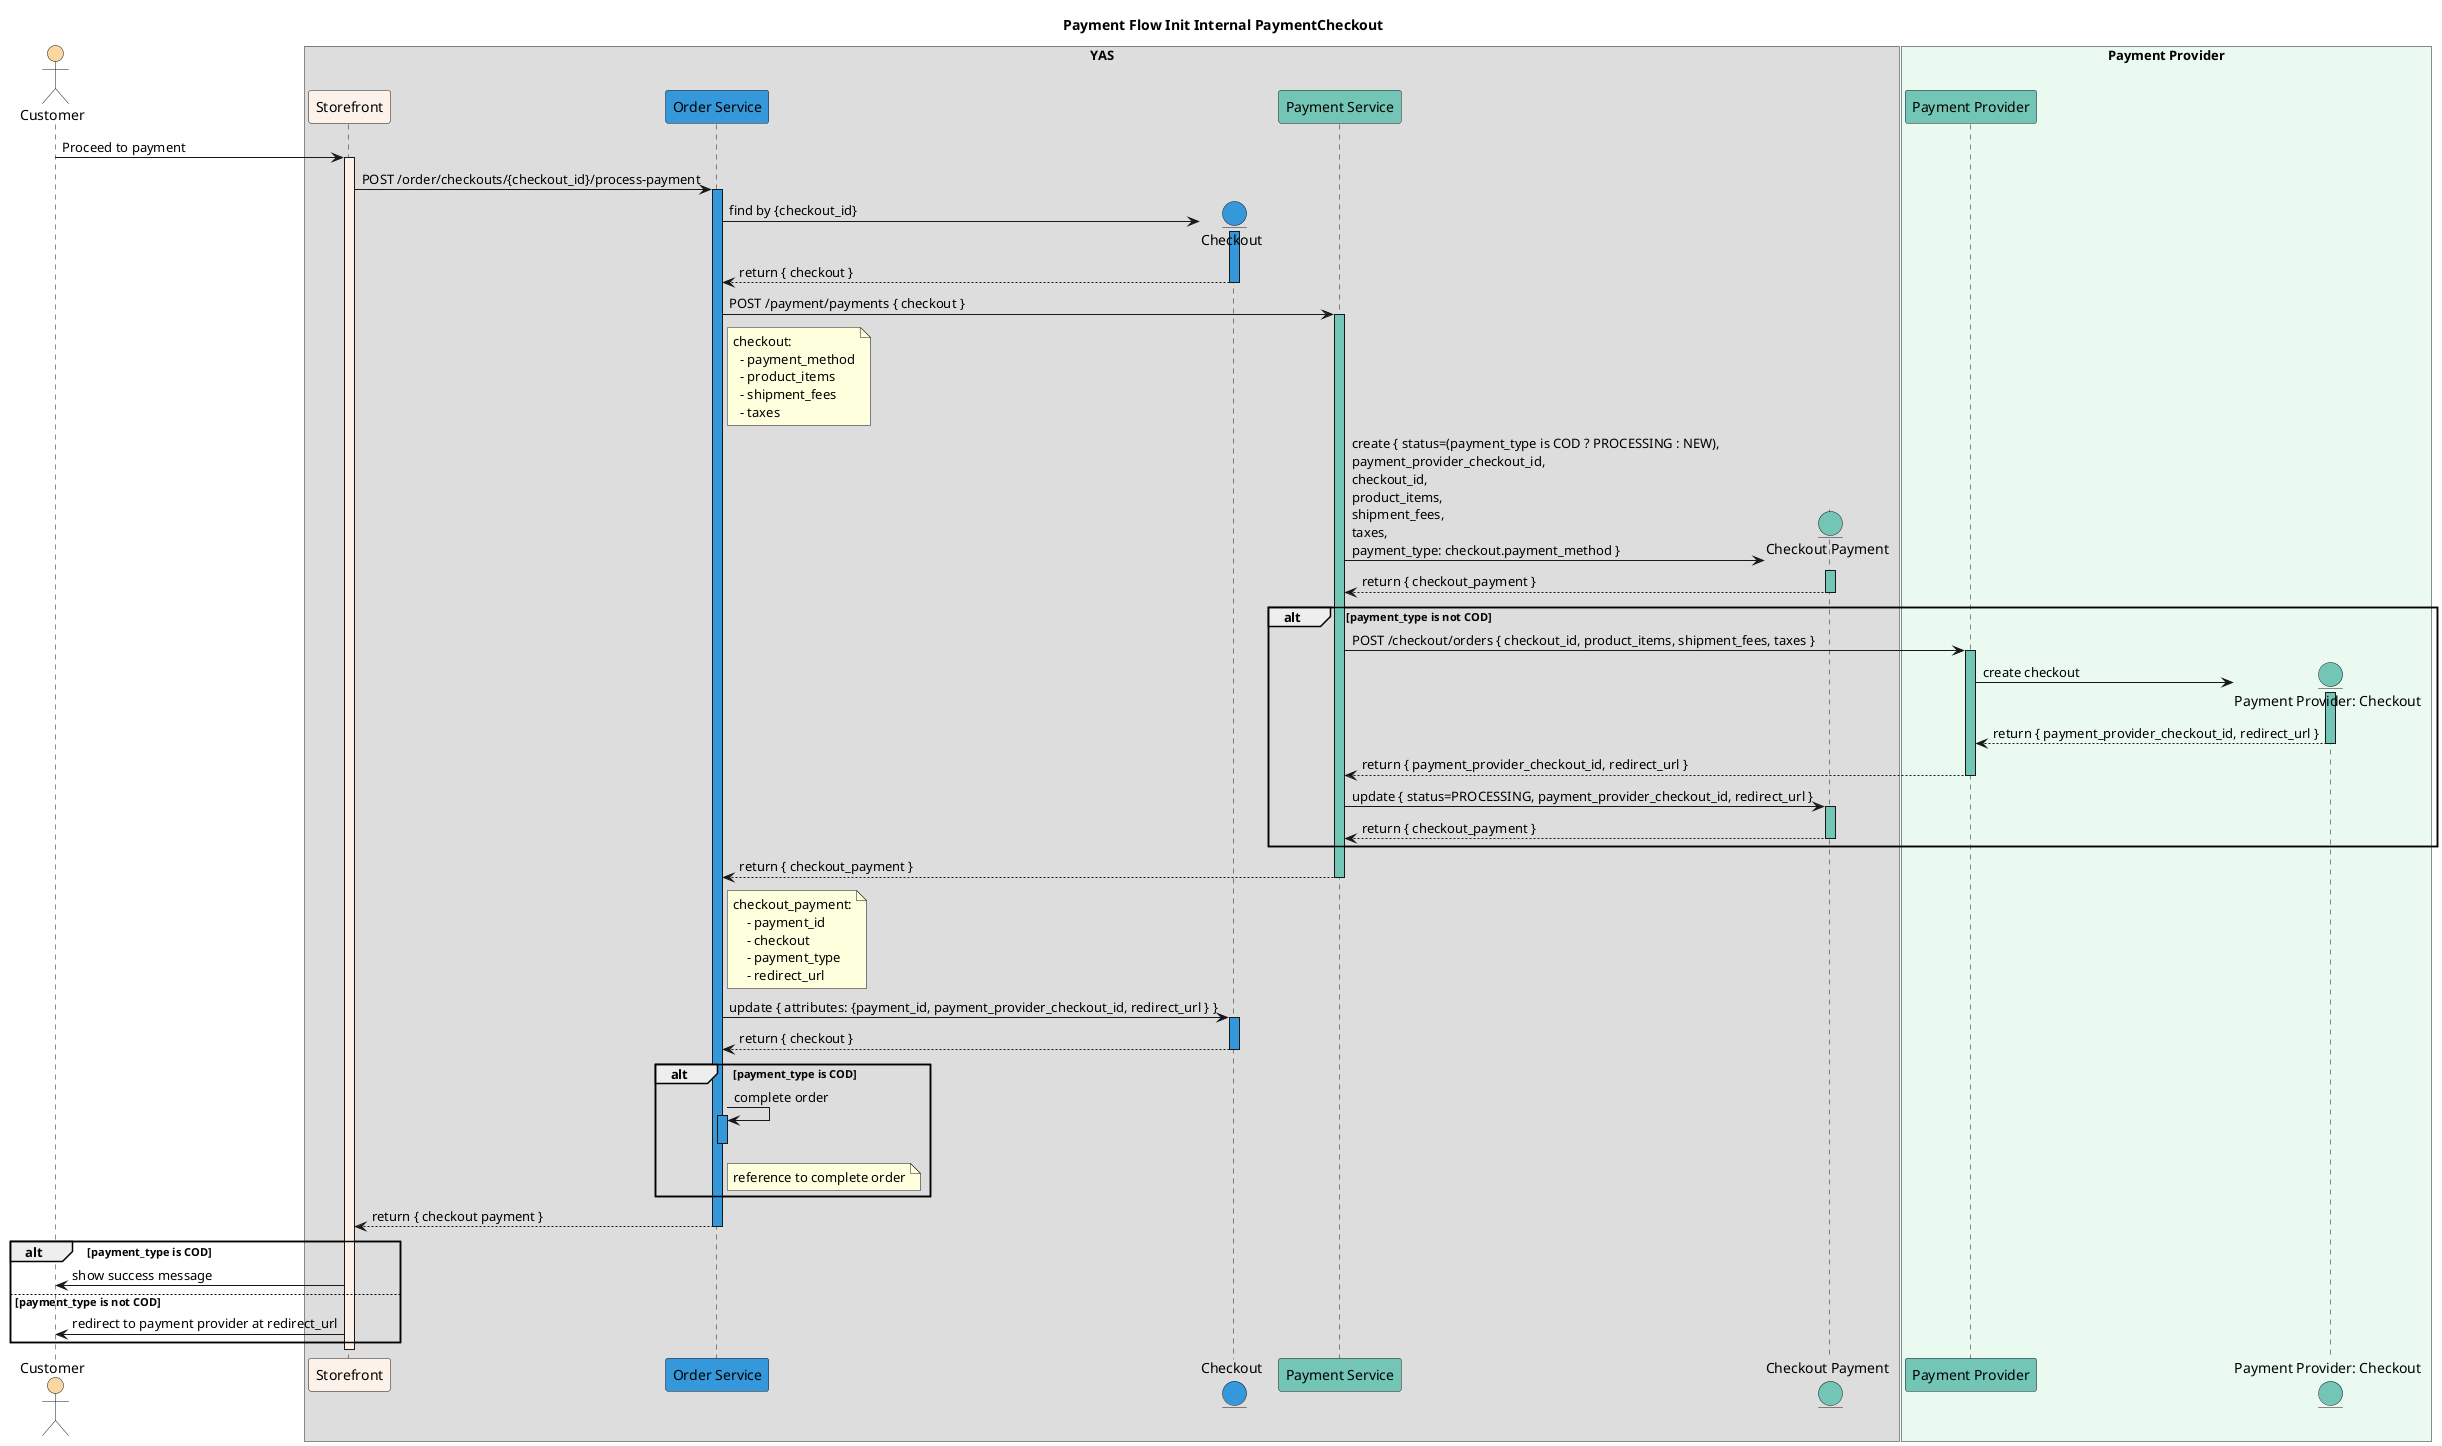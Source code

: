 @startuml Payment Flow. Payment Initialization

title Payment Flow Init Internal PaymentCheckout 

actor Customer as customer #fad7a0

box YAS
    participant "Storefront" as storefront #fdf2e9        
    participant "Order Service" as order_service #3498db    
    entity "Checkout" as checkout #3498db
    participant "Payment Service" as payment_service #73c6b6
    entity "Checkout Payment" as checkout_payment #73c6b6
end box 

box "Payment Provider" #eafaf1
    participant "Payment Provider" as payment_provider #73c6b6
    entity "Payment Provider: Checkout" as payment_provider_checkout #73c6b6
end box

customer -> storefront: Proceed to payment
activate storefront #fdf2e9   
  storefront -> order_service: POST /order/checkouts/{checkout_id}/process-payment
  activate order_service #3498db
    order_service -> checkout **: find by {checkout_id}
    activate checkout #3498db
    checkout --> order_service: return { checkout }
    deactivate checkout
order_service -> payment_service: POST /payment/payments { checkout }
    note right of order_service
      checkout:
        - payment_method
        - product_items
        - shipment_fees
        - taxes
    end note 
    activate payment_service #73c6b6 
      payment_service -> checkout_payment **: create { status=(payment_type is COD ? PROCESSING : NEW), \npayment_provider_checkout_id, \ncheckout_id, \nproduct_items, \nshipment_fees, \ntaxes, \npayment_type: checkout.payment_method }
      activate checkout_payment #73c6b6
      checkout_payment --> payment_service: return { checkout_payment }
      deactivate checkout_payment
      alt payment_type is not COD
        payment_service -> payment_provider: POST /checkout/orders { checkout_id, product_items, shipment_fees, taxes }
        activate payment_provider #73c6b6          
        payment_provider -> payment_provider_checkout **: create checkout
        activate payment_provider_checkout #73c6b6
        payment_provider_checkout --> payment_provider: return { payment_provider_checkout_id, redirect_url }
        deactivate payment_provider_checkout
        payment_provider --> payment_service: return { payment_provider_checkout_id, redirect_url }
        deactivate payment_provider
        payment_service -> checkout_payment: update { status=PROCESSING, payment_provider_checkout_id, redirect_url }
        activate checkout_payment #73c6b6 
        checkout_payment --> payment_service: return { checkout_payment }
        deactivate checkout_payment
      end
    payment_service --> order_service: return { checkout_payment }
    deactivate payment_service
    note right of order_service
    checkout_payment:
        - payment_id
        - checkout
        - payment_type
        - redirect_url
    end note
    order_service -> checkout: update { attributes: {payment_id, payment_provider_checkout_id, redirect_url } }
    activate checkout #3498db
    checkout --> order_service: return { checkout }
    deactivate checkout
    alt payment_type is COD
      order_service -> order_service: complete order
      note right of order_service
        reference to complete order
      end note
      activate order_service #3498db
      deactivate order_service
    end
    order_service --> storefront: return { checkout payment }
  deactivate order_service
  alt payment_type is COD
    storefront -> customer: show success message
  else payment_type is not COD
    storefront -> customer: redirect to payment provider at redirect_url
  end
deactivate storefront
@enduml